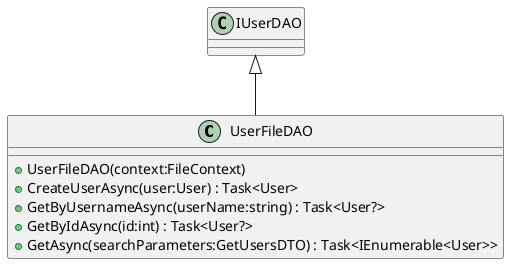 @startuml
class UserFileDAO {
    + UserFileDAO(context:FileContext)
    + CreateUserAsync(user:User) : Task<User>
    + GetByUsernameAsync(userName:string) : Task<User?>
    + GetByIdAsync(id:int) : Task<User?>
    + GetAsync(searchParameters:GetUsersDTO) : Task<IEnumerable<User>>
}
IUserDAO <|-- UserFileDAO
@enduml
